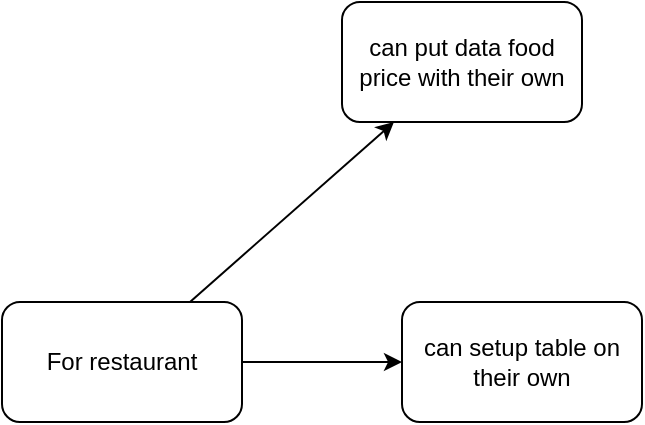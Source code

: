 <mxfile>
    <diagram id="Ks3P6Ac_U0atIRl_J2aP" name="Page-1">
        <mxGraphModel dx="288" dy="646" grid="1" gridSize="10" guides="1" tooltips="1" connect="1" arrows="1" fold="1" page="1" pageScale="1" pageWidth="850" pageHeight="1100" math="0" shadow="0">
            <root>
                <mxCell id="0"/>
                <mxCell id="1" parent="0"/>
                <mxCell id="4" value="" style="edgeStyle=none;html=1;" edge="1" parent="1" source="2" target="3">
                    <mxGeometry relative="1" as="geometry"/>
                </mxCell>
                <mxCell id="6" value="" style="edgeStyle=none;html=1;" edge="1" parent="1" source="2" target="5">
                    <mxGeometry relative="1" as="geometry"/>
                </mxCell>
                <mxCell id="2" value="For restaurant" style="rounded=1;whiteSpace=wrap;html=1;" vertex="1" parent="1">
                    <mxGeometry x="80" y="260" width="120" height="60" as="geometry"/>
                </mxCell>
                <mxCell id="3" value="can setup table on their own" style="whiteSpace=wrap;html=1;rounded=1;" vertex="1" parent="1">
                    <mxGeometry x="280" y="260" width="120" height="60" as="geometry"/>
                </mxCell>
                <mxCell id="5" value="can put data food price with their own" style="whiteSpace=wrap;html=1;rounded=1;" vertex="1" parent="1">
                    <mxGeometry x="250" y="110" width="120" height="60" as="geometry"/>
                </mxCell>
            </root>
        </mxGraphModel>
    </diagram>
</mxfile>